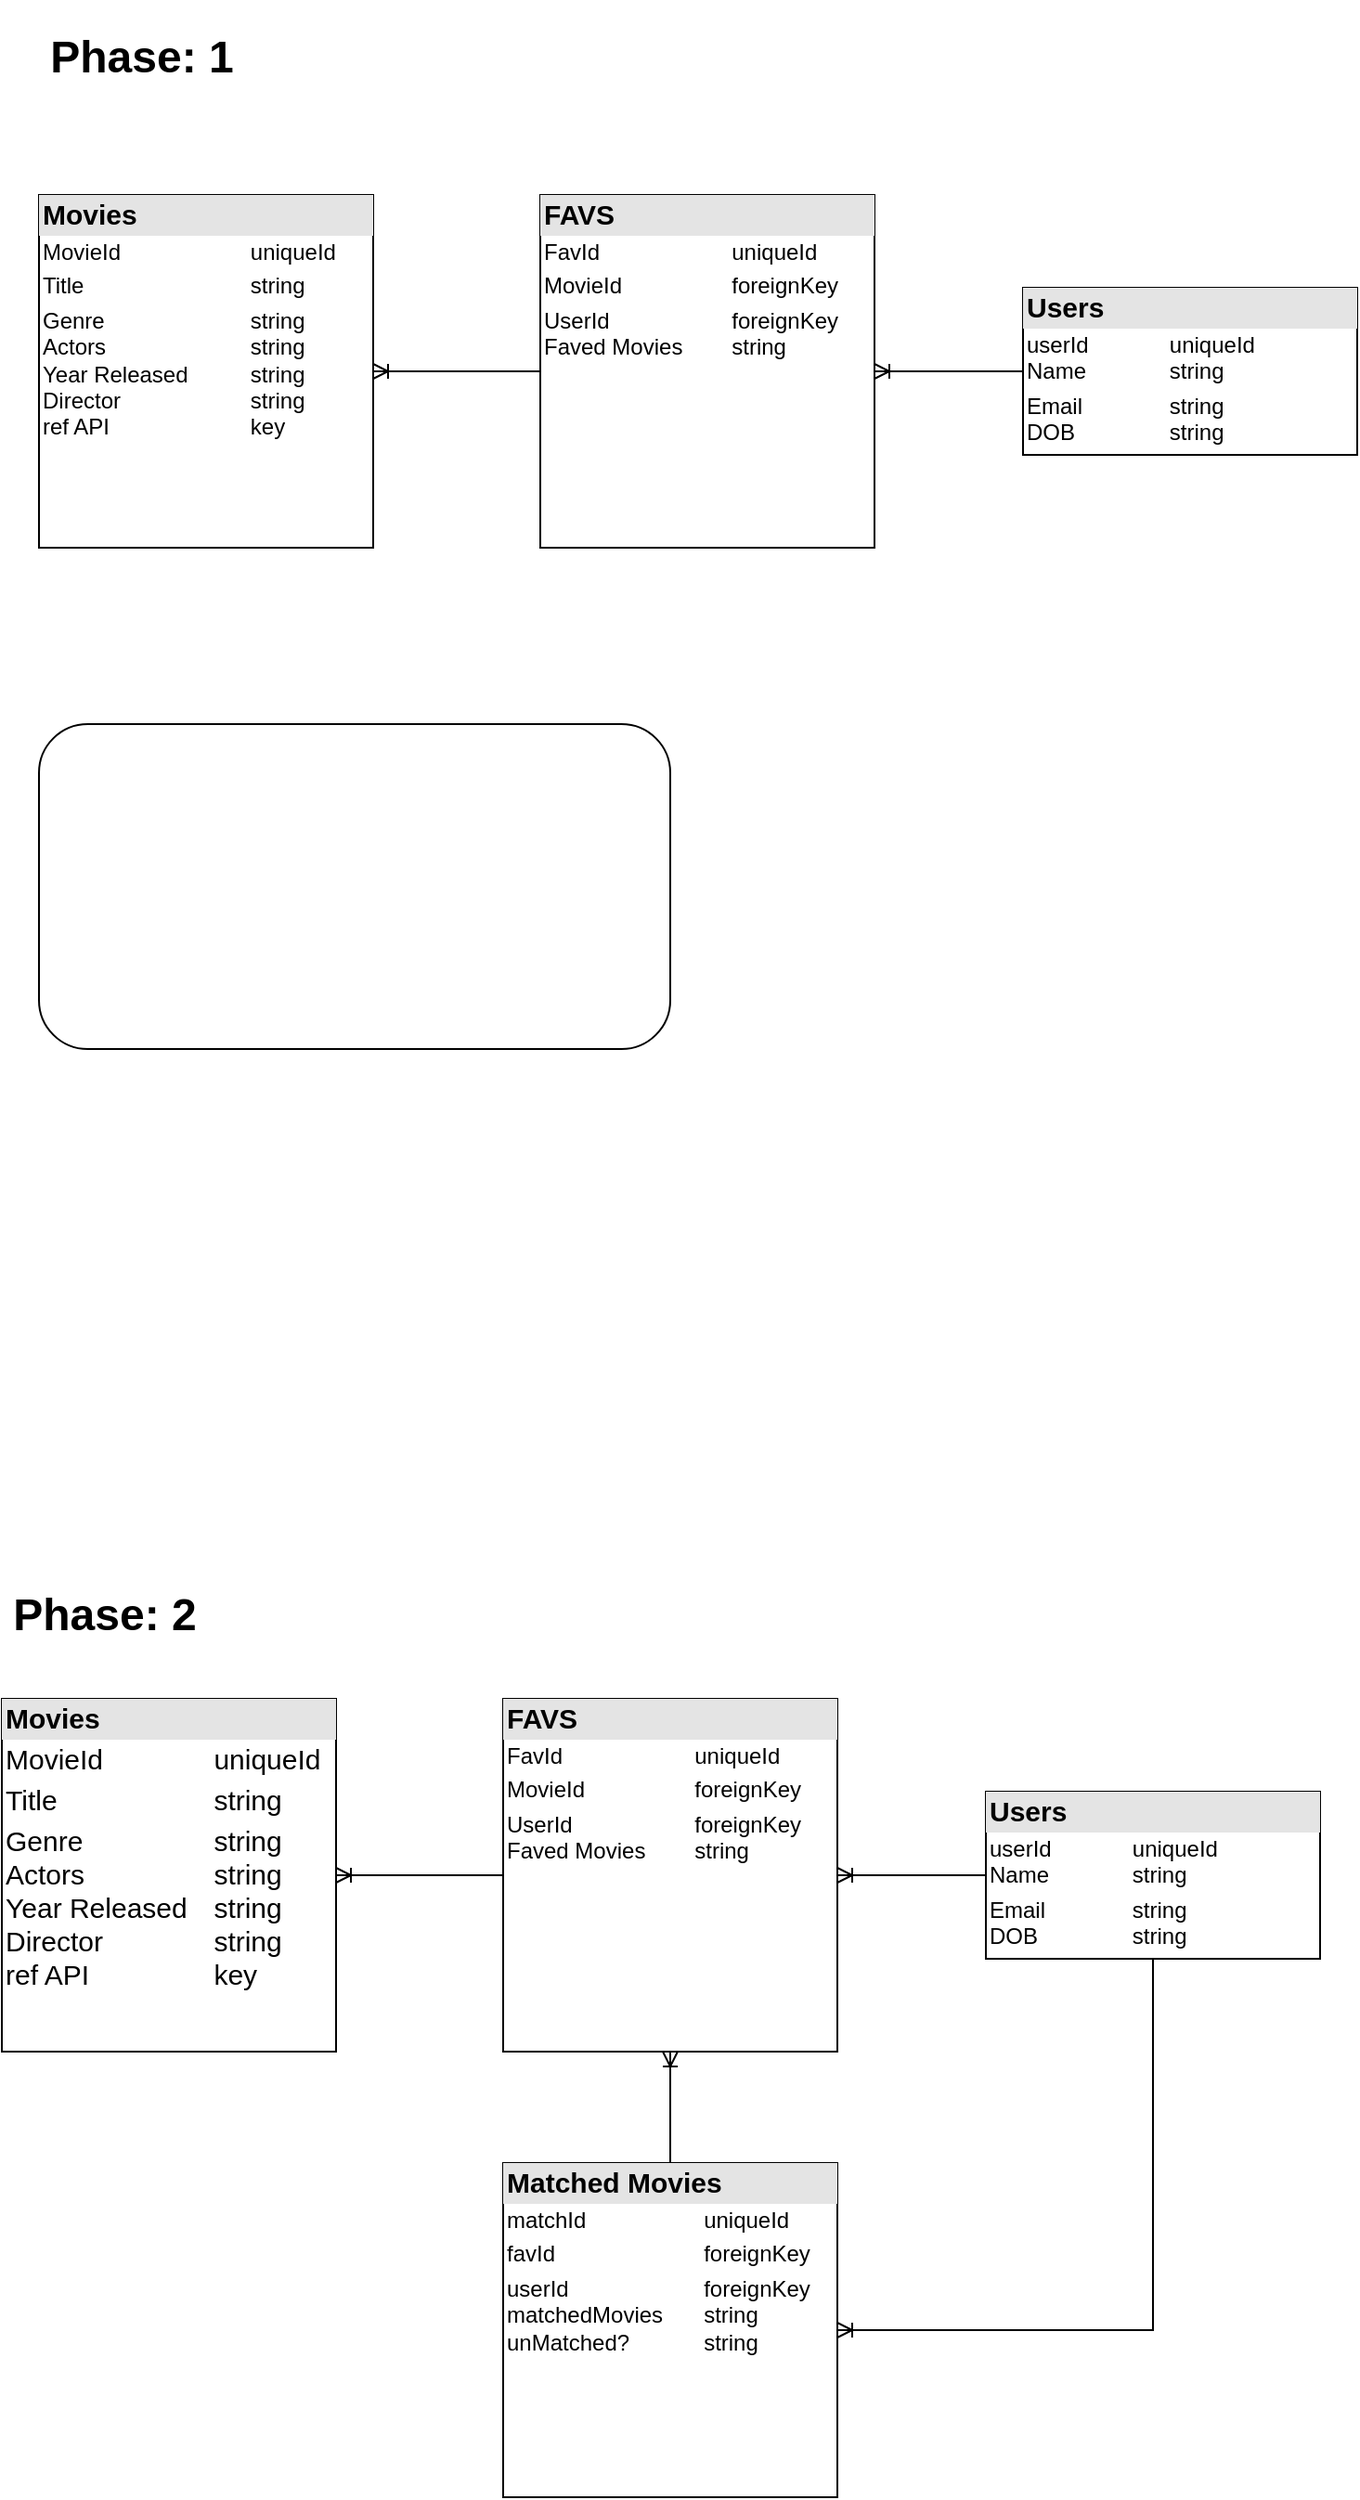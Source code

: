 <mxfile version="14.2.9" type="github">
  <diagram name="Page-1" id="9f46799a-70d6-7492-0946-bef42562c5a5">
    <mxGraphModel dx="981" dy="1376" grid="1" gridSize="10" guides="1" tooltips="1" connect="1" arrows="1" fold="1" page="1" pageScale="1" pageWidth="1100" pageHeight="850" background="#ffffff" math="0" shadow="0">
      <root>
        <mxCell id="0" />
        <mxCell id="1" parent="0" />
        <mxCell id="qJOCWNJ0af0QhHKa3J0w-1" value="&lt;h1&gt;Phase: 1&lt;/h1&gt;" style="text;html=1;align=center;verticalAlign=middle;resizable=0;points=[];autosize=1;" vertex="1" parent="1">
          <mxGeometry x="150" y="-839" width="110" height="50" as="geometry" />
        </mxCell>
        <mxCell id="qJOCWNJ0af0QhHKa3J0w-27" value="&lt;h1&gt;Phase: 2&lt;/h1&gt;" style="text;html=1;align=center;verticalAlign=middle;resizable=0;points=[];autosize=1;" vertex="1" parent="1">
          <mxGeometry x="130" width="110" height="50" as="geometry" />
        </mxCell>
        <mxCell id="qJOCWNJ0af0QhHKa3J0w-62" value="&lt;div style=&quot;box-sizing: border-box ; width: 100% ; background: #e4e4e4 ; padding: 2px&quot;&gt;&lt;b&gt;&lt;font style=&quot;font-size: 15px&quot;&gt;Movies&lt;/font&gt;&lt;/b&gt;&lt;/div&gt;&lt;table style=&quot;width: 100% ; font-size: 1em&quot; cellpadding=&quot;2&quot; cellspacing=&quot;0&quot;&gt;&lt;tbody&gt;&lt;tr&gt;&lt;td&gt;MovieId&lt;/td&gt;&lt;td&gt;uniqueId&lt;/td&gt;&lt;/tr&gt;&lt;tr&gt;&lt;td&gt;Title&lt;/td&gt;&lt;td&gt;string&lt;/td&gt;&lt;/tr&gt;&lt;tr&gt;&lt;td&gt;Genre&lt;br&gt;Actors&lt;br&gt;Year Released&lt;br&gt;Director&lt;br&gt;ref API&lt;br&gt;&lt;br&gt;&lt;/td&gt;&lt;td&gt;string&lt;br&gt;string&lt;br&gt;string&lt;br&gt;string&lt;br&gt;key&lt;br&gt;&lt;br&gt;&lt;/td&gt;&lt;/tr&gt;&lt;/tbody&gt;&lt;/table&gt;" style="verticalAlign=top;align=left;overflow=fill;html=1;" vertex="1" parent="1">
          <mxGeometry x="150" y="-740" width="180" height="190" as="geometry" />
        </mxCell>
        <mxCell id="qJOCWNJ0af0QhHKa3J0w-66" style="edgeStyle=orthogonalEdgeStyle;rounded=0;orthogonalLoop=1;jettySize=auto;html=1;entryX=1;entryY=0.5;entryDx=0;entryDy=0;endArrow=ERoneToMany;endFill=0;" edge="1" parent="1" source="qJOCWNJ0af0QhHKa3J0w-63" target="qJOCWNJ0af0QhHKa3J0w-62">
          <mxGeometry relative="1" as="geometry" />
        </mxCell>
        <mxCell id="qJOCWNJ0af0QhHKa3J0w-63" value="&lt;div style=&quot;box-sizing: border-box ; width: 100% ; background: #e4e4e4 ; padding: 2px&quot;&gt;&lt;b&gt;&lt;font style=&quot;font-size: 15px&quot;&gt;FAVS&lt;/font&gt;&lt;/b&gt;&lt;/div&gt;&lt;table style=&quot;width: 100% ; font-size: 1em&quot; cellpadding=&quot;2&quot; cellspacing=&quot;0&quot;&gt;&lt;tbody&gt;&lt;tr&gt;&lt;td&gt;FavId&lt;/td&gt;&lt;td&gt;uniqueId&lt;/td&gt;&lt;/tr&gt;&lt;tr&gt;&lt;td&gt;MovieId&lt;/td&gt;&lt;td&gt;foreignKey&lt;/td&gt;&lt;/tr&gt;&lt;tr&gt;&lt;td&gt;UserId&lt;br&gt;Faved Movies&lt;/td&gt;&lt;td&gt;foreignKey&lt;br&gt;string&lt;/td&gt;&lt;/tr&gt;&lt;/tbody&gt;&lt;/table&gt;" style="verticalAlign=top;align=left;overflow=fill;html=1;" vertex="1" parent="1">
          <mxGeometry x="420" y="-740" width="180" height="190" as="geometry" />
        </mxCell>
        <mxCell id="qJOCWNJ0af0QhHKa3J0w-67" style="edgeStyle=orthogonalEdgeStyle;rounded=0;orthogonalLoop=1;jettySize=auto;html=1;entryX=1;entryY=0.5;entryDx=0;entryDy=0;endArrow=ERoneToMany;endFill=0;" edge="1" parent="1" source="qJOCWNJ0af0QhHKa3J0w-64" target="qJOCWNJ0af0QhHKa3J0w-63">
          <mxGeometry relative="1" as="geometry" />
        </mxCell>
        <mxCell id="qJOCWNJ0af0QhHKa3J0w-64" value="&lt;div style=&quot;box-sizing: border-box ; width: 100% ; background: #e4e4e4 ; padding: 2px&quot;&gt;&lt;b&gt;&lt;font style=&quot;font-size: 15px&quot;&gt;Users&lt;/font&gt;&lt;/b&gt;&lt;/div&gt;&lt;table style=&quot;width: 100% ; font-size: 1em&quot; cellpadding=&quot;2&quot; cellspacing=&quot;0&quot;&gt;&lt;tbody&gt;&lt;tr&gt;&lt;td&gt;userId&lt;br&gt;Name&lt;/td&gt;&lt;td&gt;uniqueId&lt;br&gt;string&lt;/td&gt;&lt;/tr&gt;&lt;tr&gt;&lt;td&gt;Email&lt;br&gt;DOB&lt;br&gt;&lt;br&gt;&lt;/td&gt;&lt;td&gt;string&lt;br&gt;string&lt;br&gt;&lt;br&gt;&lt;/td&gt;&lt;/tr&gt;&lt;tr&gt;&lt;td&gt;&lt;/td&gt;&lt;td&gt;&lt;br&gt;&lt;/td&gt;&lt;/tr&gt;&lt;/tbody&gt;&lt;/table&gt;" style="verticalAlign=top;align=left;overflow=fill;html=1;" vertex="1" parent="1">
          <mxGeometry x="680" y="-690" width="180" height="90" as="geometry" />
        </mxCell>
        <mxCell id="qJOCWNJ0af0QhHKa3J0w-74" value="&lt;div style=&quot;box-sizing: border-box ; width: 100% ; background: rgb(228 , 228 , 228) ; padding: 2px ; font-size: 15px&quot;&gt;&lt;b&gt;&lt;font style=&quot;font-size: 15px&quot;&gt;Movies&lt;/font&gt;&lt;/b&gt;&lt;/div&gt;&lt;table style=&quot;width: 100% ; font-size: 15px&quot; cellpadding=&quot;2&quot; cellspacing=&quot;0&quot;&gt;&lt;tbody&gt;&lt;tr&gt;&lt;td&gt;MovieId&lt;/td&gt;&lt;td&gt;uniqueId&lt;/td&gt;&lt;/tr&gt;&lt;tr&gt;&lt;td&gt;Title&lt;/td&gt;&lt;td&gt;string&lt;/td&gt;&lt;/tr&gt;&lt;tr&gt;&lt;td&gt;Genre&lt;br&gt;Actors&lt;br&gt;Year Released&lt;br&gt;Director&lt;br&gt;ref API&lt;br&gt;&lt;br&gt;&lt;/td&gt;&lt;td&gt;string&lt;br&gt;string&lt;br&gt;string&lt;br&gt;string&lt;br&gt;key&lt;br&gt;&lt;br&gt;&lt;/td&gt;&lt;/tr&gt;&lt;/tbody&gt;&lt;/table&gt;" style="verticalAlign=top;align=left;overflow=fill;html=1;" vertex="1" parent="1">
          <mxGeometry x="130" y="70" width="180" height="190" as="geometry" />
        </mxCell>
        <mxCell id="qJOCWNJ0af0QhHKa3J0w-75" style="edgeStyle=orthogonalEdgeStyle;rounded=0;orthogonalLoop=1;jettySize=auto;html=1;entryX=1;entryY=0.5;entryDx=0;entryDy=0;endArrow=ERoneToMany;endFill=0;" edge="1" source="qJOCWNJ0af0QhHKa3J0w-76" target="qJOCWNJ0af0QhHKa3J0w-74" parent="1">
          <mxGeometry relative="1" as="geometry" />
        </mxCell>
        <mxCell id="qJOCWNJ0af0QhHKa3J0w-76" value="&lt;div style=&quot;box-sizing: border-box ; width: 100% ; background: #e4e4e4 ; padding: 2px&quot;&gt;&lt;b&gt;&lt;font style=&quot;font-size: 15px&quot;&gt;FAVS&lt;/font&gt;&lt;/b&gt;&lt;/div&gt;&lt;table style=&quot;width: 100% ; font-size: 1em&quot; cellpadding=&quot;2&quot; cellspacing=&quot;0&quot;&gt;&lt;tbody&gt;&lt;tr&gt;&lt;td&gt;FavId&lt;/td&gt;&lt;td&gt;uniqueId&lt;/td&gt;&lt;/tr&gt;&lt;tr&gt;&lt;td&gt;MovieId&lt;/td&gt;&lt;td&gt;foreignKey&lt;/td&gt;&lt;/tr&gt;&lt;tr&gt;&lt;td&gt;UserId&lt;br&gt;Faved Movies&lt;/td&gt;&lt;td&gt;foreignKey&lt;br&gt;string&lt;/td&gt;&lt;/tr&gt;&lt;/tbody&gt;&lt;/table&gt;" style="verticalAlign=top;align=left;overflow=fill;html=1;" vertex="1" parent="1">
          <mxGeometry x="400" y="70" width="180" height="190" as="geometry" />
        </mxCell>
        <mxCell id="qJOCWNJ0af0QhHKa3J0w-77" style="edgeStyle=orthogonalEdgeStyle;rounded=0;orthogonalLoop=1;jettySize=auto;html=1;entryX=1;entryY=0.5;entryDx=0;entryDy=0;endArrow=ERoneToMany;endFill=0;" edge="1" source="qJOCWNJ0af0QhHKa3J0w-79" target="qJOCWNJ0af0QhHKa3J0w-76" parent="1">
          <mxGeometry relative="1" as="geometry" />
        </mxCell>
        <mxCell id="qJOCWNJ0af0QhHKa3J0w-78" style="edgeStyle=orthogonalEdgeStyle;rounded=0;orthogonalLoop=1;jettySize=auto;html=1;entryX=1;entryY=0.5;entryDx=0;entryDy=0;endArrow=ERoneToMany;endFill=0;exitX=0.5;exitY=1;exitDx=0;exitDy=0;" edge="1" source="qJOCWNJ0af0QhHKa3J0w-79" target="qJOCWNJ0af0QhHKa3J0w-81" parent="1">
          <mxGeometry relative="1" as="geometry" />
        </mxCell>
        <mxCell id="qJOCWNJ0af0QhHKa3J0w-79" value="&lt;div style=&quot;box-sizing: border-box ; width: 100% ; background: #e4e4e4 ; padding: 2px&quot;&gt;&lt;b&gt;&lt;font style=&quot;font-size: 15px&quot;&gt;Users&lt;/font&gt;&lt;/b&gt;&lt;/div&gt;&lt;table style=&quot;width: 100% ; font-size: 1em&quot; cellpadding=&quot;2&quot; cellspacing=&quot;0&quot;&gt;&lt;tbody&gt;&lt;tr&gt;&lt;td&gt;userId&lt;br&gt;Name&lt;/td&gt;&lt;td&gt;uniqueId&lt;br&gt;string&lt;/td&gt;&lt;/tr&gt;&lt;tr&gt;&lt;td&gt;Email&lt;br&gt;DOB&lt;br&gt;&lt;br&gt;&lt;/td&gt;&lt;td&gt;string&lt;br&gt;string&lt;br&gt;&lt;br&gt;&lt;/td&gt;&lt;/tr&gt;&lt;tr&gt;&lt;td&gt;&lt;/td&gt;&lt;td&gt;&lt;br&gt;&lt;/td&gt;&lt;/tr&gt;&lt;/tbody&gt;&lt;/table&gt;" style="verticalAlign=top;align=left;overflow=fill;html=1;" vertex="1" parent="1">
          <mxGeometry x="660" y="120" width="180" height="90" as="geometry" />
        </mxCell>
        <mxCell id="qJOCWNJ0af0QhHKa3J0w-80" style="edgeStyle=orthogonalEdgeStyle;rounded=0;orthogonalLoop=1;jettySize=auto;html=1;entryX=0.5;entryY=1;entryDx=0;entryDy=0;endArrow=ERoneToMany;endFill=0;" edge="1" source="qJOCWNJ0af0QhHKa3J0w-81" target="qJOCWNJ0af0QhHKa3J0w-76" parent="1">
          <mxGeometry relative="1" as="geometry" />
        </mxCell>
        <mxCell id="qJOCWNJ0af0QhHKa3J0w-81" value="&lt;div style=&quot;box-sizing: border-box ; width: 100% ; background: #e4e4e4 ; padding: 2px&quot;&gt;&lt;b&gt;&lt;font style=&quot;font-size: 15px&quot;&gt;Matched Movies&lt;/font&gt;&lt;/b&gt;&lt;/div&gt;&lt;table style=&quot;width: 100% ; font-size: 1em&quot; cellpadding=&quot;2&quot; cellspacing=&quot;0&quot;&gt;&lt;tbody&gt;&lt;tr&gt;&lt;td&gt;matchId&lt;/td&gt;&lt;td&gt;uniqueId&lt;/td&gt;&lt;/tr&gt;&lt;tr&gt;&lt;td&gt;favId&lt;/td&gt;&lt;td&gt;foreignKey&lt;/td&gt;&lt;/tr&gt;&lt;tr&gt;&lt;td&gt;userId&lt;br&gt;matchedMovies&lt;br&gt;unMatched?&lt;br&gt;&lt;br&gt;&lt;/td&gt;&lt;td&gt;foreignKey&lt;br&gt;string&lt;br&gt;string&lt;br&gt;&lt;br&gt;&lt;/td&gt;&lt;/tr&gt;&lt;/tbody&gt;&lt;/table&gt;" style="verticalAlign=top;align=left;overflow=fill;html=1;" vertex="1" parent="1">
          <mxGeometry x="400" y="320" width="180" height="180" as="geometry" />
        </mxCell>
        <mxCell id="qJOCWNJ0af0QhHKa3J0w-83" value="" style="rounded=1;whiteSpace=wrap;html=1;" vertex="1" parent="1">
          <mxGeometry x="150" y="-455" width="340" height="175" as="geometry" />
        </mxCell>
      </root>
    </mxGraphModel>
  </diagram>
</mxfile>
